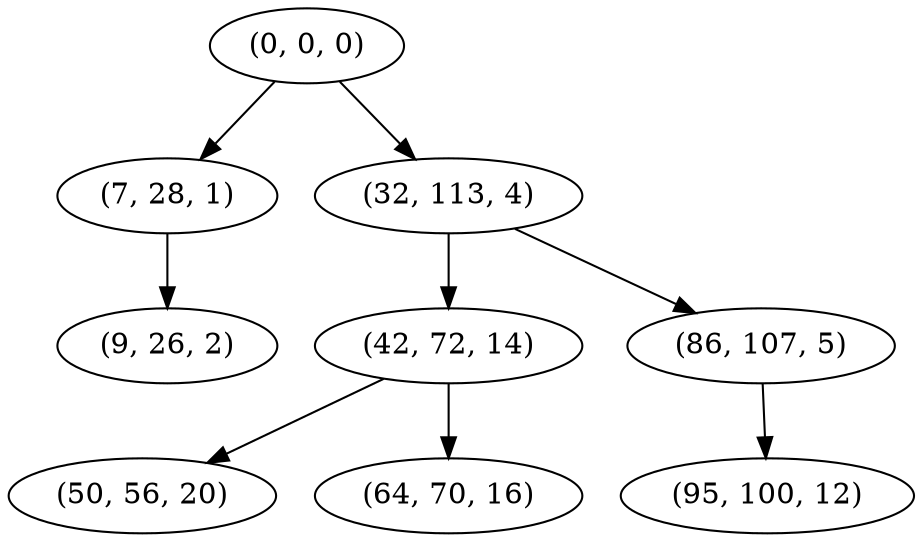 digraph tree {
    "(0, 0, 0)";
    "(7, 28, 1)";
    "(9, 26, 2)";
    "(32, 113, 4)";
    "(42, 72, 14)";
    "(50, 56, 20)";
    "(64, 70, 16)";
    "(86, 107, 5)";
    "(95, 100, 12)";
    "(0, 0, 0)" -> "(7, 28, 1)";
    "(0, 0, 0)" -> "(32, 113, 4)";
    "(7, 28, 1)" -> "(9, 26, 2)";
    "(32, 113, 4)" -> "(42, 72, 14)";
    "(32, 113, 4)" -> "(86, 107, 5)";
    "(42, 72, 14)" -> "(50, 56, 20)";
    "(42, 72, 14)" -> "(64, 70, 16)";
    "(86, 107, 5)" -> "(95, 100, 12)";
}
